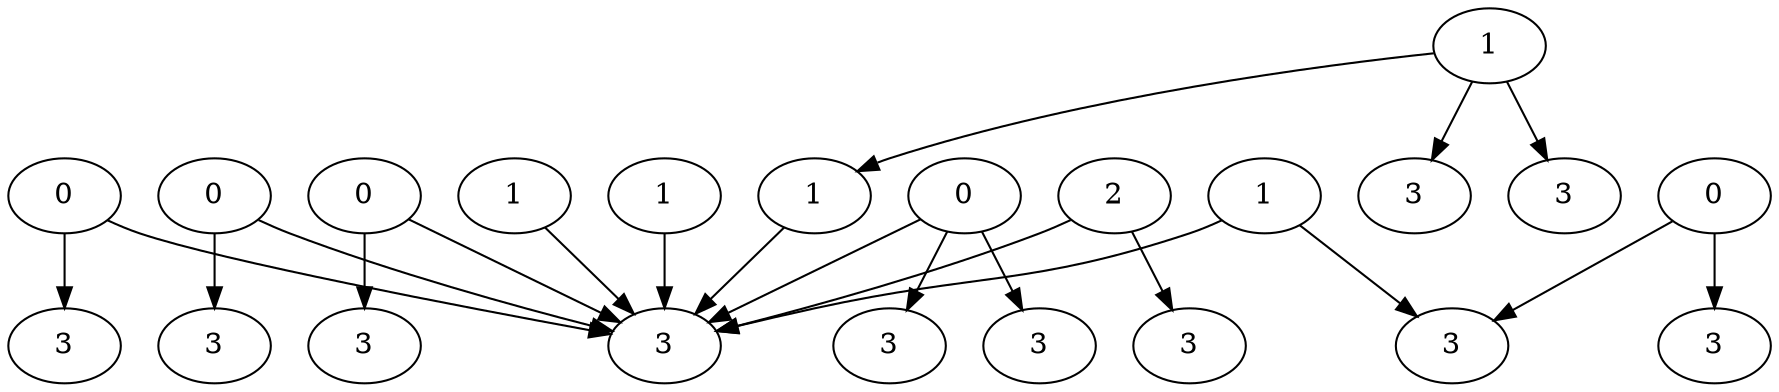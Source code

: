 /* Created by igraph 0.7.1 */
digraph {
  0 [
    label=3
    name=1009
    roles="[2, 1]"
    times=9
  ];
  1 [
    label=3
    name=13518512695
    roles="[1]"
    times=1
  ];
  2 [
    label=0
    name=18285130727
    roles="[0]"
    times=1
  ];
  3 [
    label=0
    name=15180822668
    roles="[0]"
    times=1
  ];
  4 [
    label=1
    name=15985651758
    roles="[0]"
    times=1
  ];
  5 [
    label=0
    name=18216515721
    roles="[0]"
    times=1
  ];
  6 [
    label=3
    name=13595492554
    roles="[2]"
    times=1
  ];
  7 [
    label=1
    name=18208222783
    roles="[0]"
    times=1
  ];
  8 [
    label=3
    name=15945468026
    roles="[2]"
    times=1
  ];
  9 [
    label=0
    name=18294914029
    roles="[0]"
    times=1
  ];
  10 [
    label=3
    name=15186887586
    roles="[1]"
    times=1
  ];
  11 [
    label=3
    name=18885012567
    roles="[2]"
    times=2
  ];
  12 [
    label=3
    name=15877689023
    roles="[2]"
    times=1
  ];
  13 [
    label=3
    name=15003662544
    roles="[1]"
    times=1
  ];
  14 [
    label=3
    name=18161738690
    roles="[3]"
    times=1
  ];
  15 [
    label=0
    name=18161738691
    roles="[0]"
    times=1
  ];
  16 [
    label=3
    name=15519918011
    roles="[2]"
    times=1
  ];
  17 [
    label=1
    name=18798737970
    roles="[0]"
    times=1
  ];
  18 [
    label=1
    name=15760056139
    roles="[0, 1]"
    times=2
  ];
  19 [
    label=2
    name=18386769664
    roles="[0]"
    times=1
  ];
  20 [
    label=3
    name=15298167685
    roles="[3]"
    times=1
  ];
  21 [
    label=1
    name=18275087728
    roles="[0]"
    times=1
  ];

  2 -> 0 [
    weight=1
  ];
  2 -> 6 [
    weight=2
  ];
  3 -> 1 [
    weight=1
  ];
  3 -> 11 [
    weight=2
  ];
  4 -> 0 [
    weight=1
  ];
  5 -> 0 [
    weight=1
  ];
  5 -> 16 [
    weight=2
  ];
  7 -> 8 [
    weight=2
  ];
  7 -> 18 [
    weight=1
  ];
  7 -> 20 [
    weight=3
  ];
  9 -> 0 [
    weight=2
  ];
  9 -> 13 [
    weight=1
  ];
  15 -> 0 [
    weight=1
  ];
  15 -> 12 [
    weight=2
  ];
  15 -> 14 [
    weight=3
  ];
  17 -> 0 [
    weight=1
  ];
  18 -> 0 [
    weight=1
  ];
  19 -> 0 [
    weight=2
  ];
  19 -> 10 [
    weight=1
  ];
  21 -> 0 [
    weight=1
  ];
  21 -> 11 [
    weight=2
  ];
}
